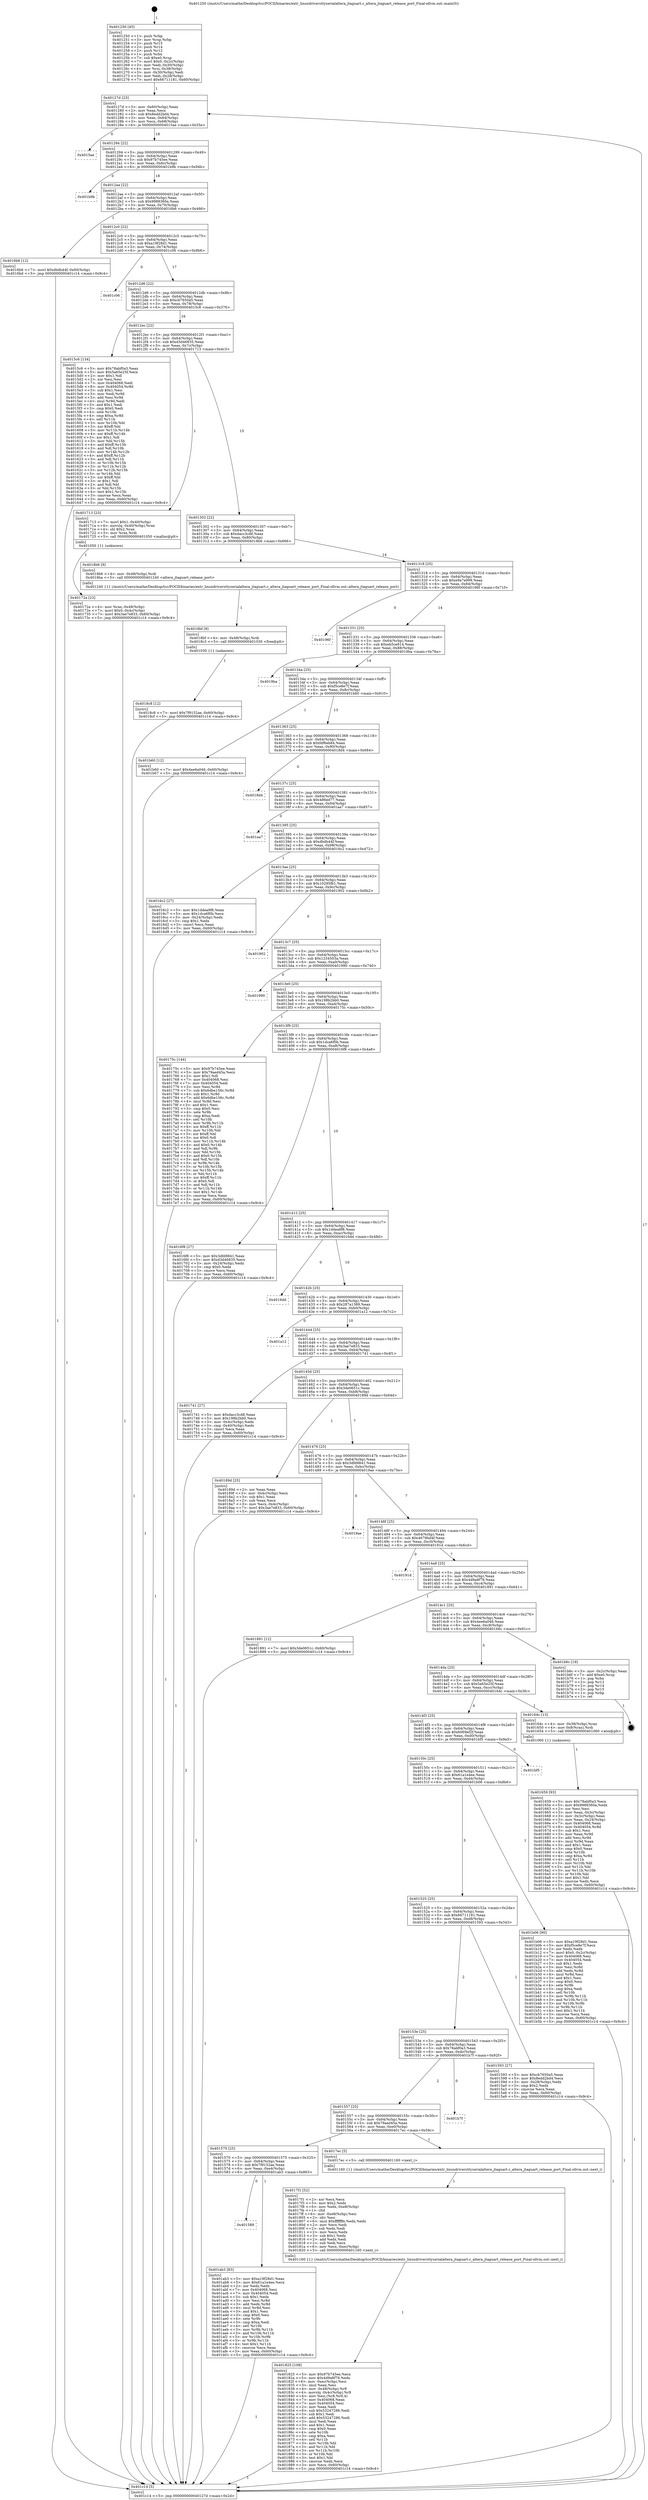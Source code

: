 digraph "0x401250" {
  label = "0x401250 (/mnt/c/Users/mathe/Desktop/tcc/POCII/binaries/extr_linuxdriversttyserialaltera_jtaguart.c_altera_jtaguart_release_port_Final-ollvm.out::main(0))"
  labelloc = "t"
  node[shape=record]

  Entry [label="",width=0.3,height=0.3,shape=circle,fillcolor=black,style=filled]
  "0x40127d" [label="{
     0x40127d [23]\l
     | [instrs]\l
     &nbsp;&nbsp;0x40127d \<+3\>: mov -0x60(%rbp),%eax\l
     &nbsp;&nbsp;0x401280 \<+2\>: mov %eax,%ecx\l
     &nbsp;&nbsp;0x401282 \<+6\>: sub $0x8edd2bd4,%ecx\l
     &nbsp;&nbsp;0x401288 \<+3\>: mov %eax,-0x64(%rbp)\l
     &nbsp;&nbsp;0x40128b \<+3\>: mov %ecx,-0x68(%rbp)\l
     &nbsp;&nbsp;0x40128e \<+6\>: je 00000000004015ae \<main+0x35e\>\l
  }"]
  "0x4015ae" [label="{
     0x4015ae\l
  }", style=dashed]
  "0x401294" [label="{
     0x401294 [22]\l
     | [instrs]\l
     &nbsp;&nbsp;0x401294 \<+5\>: jmp 0000000000401299 \<main+0x49\>\l
     &nbsp;&nbsp;0x401299 \<+3\>: mov -0x64(%rbp),%eax\l
     &nbsp;&nbsp;0x40129c \<+5\>: sub $0x97b745ee,%eax\l
     &nbsp;&nbsp;0x4012a1 \<+3\>: mov %eax,-0x6c(%rbp)\l
     &nbsp;&nbsp;0x4012a4 \<+6\>: je 0000000000401b9b \<main+0x94b\>\l
  }"]
  Exit [label="",width=0.3,height=0.3,shape=circle,fillcolor=black,style=filled,peripheries=2]
  "0x401b9b" [label="{
     0x401b9b\l
  }", style=dashed]
  "0x4012aa" [label="{
     0x4012aa [22]\l
     | [instrs]\l
     &nbsp;&nbsp;0x4012aa \<+5\>: jmp 00000000004012af \<main+0x5f\>\l
     &nbsp;&nbsp;0x4012af \<+3\>: mov -0x64(%rbp),%eax\l
     &nbsp;&nbsp;0x4012b2 \<+5\>: sub $0x9988360a,%eax\l
     &nbsp;&nbsp;0x4012b7 \<+3\>: mov %eax,-0x70(%rbp)\l
     &nbsp;&nbsp;0x4012ba \<+6\>: je 00000000004016b6 \<main+0x466\>\l
  }"]
  "0x401589" [label="{
     0x401589\l
  }", style=dashed]
  "0x4016b6" [label="{
     0x4016b6 [12]\l
     | [instrs]\l
     &nbsp;&nbsp;0x4016b6 \<+7\>: movl $0xdbdb44f,-0x60(%rbp)\l
     &nbsp;&nbsp;0x4016bd \<+5\>: jmp 0000000000401c14 \<main+0x9c4\>\l
  }"]
  "0x4012c0" [label="{
     0x4012c0 [22]\l
     | [instrs]\l
     &nbsp;&nbsp;0x4012c0 \<+5\>: jmp 00000000004012c5 \<main+0x75\>\l
     &nbsp;&nbsp;0x4012c5 \<+3\>: mov -0x64(%rbp),%eax\l
     &nbsp;&nbsp;0x4012c8 \<+5\>: sub $0xa19f28d1,%eax\l
     &nbsp;&nbsp;0x4012cd \<+3\>: mov %eax,-0x74(%rbp)\l
     &nbsp;&nbsp;0x4012d0 \<+6\>: je 0000000000401c06 \<main+0x9b6\>\l
  }"]
  "0x401ab3" [label="{
     0x401ab3 [83]\l
     | [instrs]\l
     &nbsp;&nbsp;0x401ab3 \<+5\>: mov $0xa19f28d1,%eax\l
     &nbsp;&nbsp;0x401ab8 \<+5\>: mov $0x61a1e4ee,%ecx\l
     &nbsp;&nbsp;0x401abd \<+2\>: xor %edx,%edx\l
     &nbsp;&nbsp;0x401abf \<+7\>: mov 0x404068,%esi\l
     &nbsp;&nbsp;0x401ac6 \<+7\>: mov 0x404054,%edi\l
     &nbsp;&nbsp;0x401acd \<+3\>: sub $0x1,%edx\l
     &nbsp;&nbsp;0x401ad0 \<+3\>: mov %esi,%r8d\l
     &nbsp;&nbsp;0x401ad3 \<+3\>: add %edx,%r8d\l
     &nbsp;&nbsp;0x401ad6 \<+4\>: imul %r8d,%esi\l
     &nbsp;&nbsp;0x401ada \<+3\>: and $0x1,%esi\l
     &nbsp;&nbsp;0x401add \<+3\>: cmp $0x0,%esi\l
     &nbsp;&nbsp;0x401ae0 \<+4\>: sete %r9b\l
     &nbsp;&nbsp;0x401ae4 \<+3\>: cmp $0xa,%edi\l
     &nbsp;&nbsp;0x401ae7 \<+4\>: setl %r10b\l
     &nbsp;&nbsp;0x401aeb \<+3\>: mov %r9b,%r11b\l
     &nbsp;&nbsp;0x401aee \<+3\>: and %r10b,%r11b\l
     &nbsp;&nbsp;0x401af1 \<+3\>: xor %r10b,%r9b\l
     &nbsp;&nbsp;0x401af4 \<+3\>: or %r9b,%r11b\l
     &nbsp;&nbsp;0x401af7 \<+4\>: test $0x1,%r11b\l
     &nbsp;&nbsp;0x401afb \<+3\>: cmovne %ecx,%eax\l
     &nbsp;&nbsp;0x401afe \<+3\>: mov %eax,-0x60(%rbp)\l
     &nbsp;&nbsp;0x401b01 \<+5\>: jmp 0000000000401c14 \<main+0x9c4\>\l
  }"]
  "0x401c06" [label="{
     0x401c06\l
  }", style=dashed]
  "0x4012d6" [label="{
     0x4012d6 [22]\l
     | [instrs]\l
     &nbsp;&nbsp;0x4012d6 \<+5\>: jmp 00000000004012db \<main+0x8b\>\l
     &nbsp;&nbsp;0x4012db \<+3\>: mov -0x64(%rbp),%eax\l
     &nbsp;&nbsp;0x4012de \<+5\>: sub $0xcb7650a5,%eax\l
     &nbsp;&nbsp;0x4012e3 \<+3\>: mov %eax,-0x78(%rbp)\l
     &nbsp;&nbsp;0x4012e6 \<+6\>: je 00000000004015c6 \<main+0x376\>\l
  }"]
  "0x4018c8" [label="{
     0x4018c8 [12]\l
     | [instrs]\l
     &nbsp;&nbsp;0x4018c8 \<+7\>: movl $0x7f9152ae,-0x60(%rbp)\l
     &nbsp;&nbsp;0x4018cf \<+5\>: jmp 0000000000401c14 \<main+0x9c4\>\l
  }"]
  "0x4015c6" [label="{
     0x4015c6 [134]\l
     | [instrs]\l
     &nbsp;&nbsp;0x4015c6 \<+5\>: mov $0x78abf0a3,%eax\l
     &nbsp;&nbsp;0x4015cb \<+5\>: mov $0x5a65e25f,%ecx\l
     &nbsp;&nbsp;0x4015d0 \<+2\>: mov $0x1,%dl\l
     &nbsp;&nbsp;0x4015d2 \<+2\>: xor %esi,%esi\l
     &nbsp;&nbsp;0x4015d4 \<+7\>: mov 0x404068,%edi\l
     &nbsp;&nbsp;0x4015db \<+8\>: mov 0x404054,%r8d\l
     &nbsp;&nbsp;0x4015e3 \<+3\>: sub $0x1,%esi\l
     &nbsp;&nbsp;0x4015e6 \<+3\>: mov %edi,%r9d\l
     &nbsp;&nbsp;0x4015e9 \<+3\>: add %esi,%r9d\l
     &nbsp;&nbsp;0x4015ec \<+4\>: imul %r9d,%edi\l
     &nbsp;&nbsp;0x4015f0 \<+3\>: and $0x1,%edi\l
     &nbsp;&nbsp;0x4015f3 \<+3\>: cmp $0x0,%edi\l
     &nbsp;&nbsp;0x4015f6 \<+4\>: sete %r10b\l
     &nbsp;&nbsp;0x4015fa \<+4\>: cmp $0xa,%r8d\l
     &nbsp;&nbsp;0x4015fe \<+4\>: setl %r11b\l
     &nbsp;&nbsp;0x401602 \<+3\>: mov %r10b,%bl\l
     &nbsp;&nbsp;0x401605 \<+3\>: xor $0xff,%bl\l
     &nbsp;&nbsp;0x401608 \<+3\>: mov %r11b,%r14b\l
     &nbsp;&nbsp;0x40160b \<+4\>: xor $0xff,%r14b\l
     &nbsp;&nbsp;0x40160f \<+3\>: xor $0x1,%dl\l
     &nbsp;&nbsp;0x401612 \<+3\>: mov %bl,%r15b\l
     &nbsp;&nbsp;0x401615 \<+4\>: and $0xff,%r15b\l
     &nbsp;&nbsp;0x401619 \<+3\>: and %dl,%r10b\l
     &nbsp;&nbsp;0x40161c \<+3\>: mov %r14b,%r12b\l
     &nbsp;&nbsp;0x40161f \<+4\>: and $0xff,%r12b\l
     &nbsp;&nbsp;0x401623 \<+3\>: and %dl,%r11b\l
     &nbsp;&nbsp;0x401626 \<+3\>: or %r10b,%r15b\l
     &nbsp;&nbsp;0x401629 \<+3\>: or %r11b,%r12b\l
     &nbsp;&nbsp;0x40162c \<+3\>: xor %r12b,%r15b\l
     &nbsp;&nbsp;0x40162f \<+3\>: or %r14b,%bl\l
     &nbsp;&nbsp;0x401632 \<+3\>: xor $0xff,%bl\l
     &nbsp;&nbsp;0x401635 \<+3\>: or $0x1,%dl\l
     &nbsp;&nbsp;0x401638 \<+2\>: and %dl,%bl\l
     &nbsp;&nbsp;0x40163a \<+3\>: or %bl,%r15b\l
     &nbsp;&nbsp;0x40163d \<+4\>: test $0x1,%r15b\l
     &nbsp;&nbsp;0x401641 \<+3\>: cmovne %ecx,%eax\l
     &nbsp;&nbsp;0x401644 \<+3\>: mov %eax,-0x60(%rbp)\l
     &nbsp;&nbsp;0x401647 \<+5\>: jmp 0000000000401c14 \<main+0x9c4\>\l
  }"]
  "0x4012ec" [label="{
     0x4012ec [22]\l
     | [instrs]\l
     &nbsp;&nbsp;0x4012ec \<+5\>: jmp 00000000004012f1 \<main+0xa1\>\l
     &nbsp;&nbsp;0x4012f1 \<+3\>: mov -0x64(%rbp),%eax\l
     &nbsp;&nbsp;0x4012f4 \<+5\>: sub $0xd3d46835,%eax\l
     &nbsp;&nbsp;0x4012f9 \<+3\>: mov %eax,-0x7c(%rbp)\l
     &nbsp;&nbsp;0x4012fc \<+6\>: je 0000000000401713 \<main+0x4c3\>\l
  }"]
  "0x4018bf" [label="{
     0x4018bf [9]\l
     | [instrs]\l
     &nbsp;&nbsp;0x4018bf \<+4\>: mov -0x48(%rbp),%rdi\l
     &nbsp;&nbsp;0x4018c3 \<+5\>: call 0000000000401030 \<free@plt\>\l
     | [calls]\l
     &nbsp;&nbsp;0x401030 \{1\} (unknown)\l
  }"]
  "0x401713" [label="{
     0x401713 [23]\l
     | [instrs]\l
     &nbsp;&nbsp;0x401713 \<+7\>: movl $0x1,-0x40(%rbp)\l
     &nbsp;&nbsp;0x40171a \<+4\>: movslq -0x40(%rbp),%rax\l
     &nbsp;&nbsp;0x40171e \<+4\>: shl $0x2,%rax\l
     &nbsp;&nbsp;0x401722 \<+3\>: mov %rax,%rdi\l
     &nbsp;&nbsp;0x401725 \<+5\>: call 0000000000401050 \<malloc@plt\>\l
     | [calls]\l
     &nbsp;&nbsp;0x401050 \{1\} (unknown)\l
  }"]
  "0x401302" [label="{
     0x401302 [22]\l
     | [instrs]\l
     &nbsp;&nbsp;0x401302 \<+5\>: jmp 0000000000401307 \<main+0xb7\>\l
     &nbsp;&nbsp;0x401307 \<+3\>: mov -0x64(%rbp),%eax\l
     &nbsp;&nbsp;0x40130a \<+5\>: sub $0xdacc3cd8,%eax\l
     &nbsp;&nbsp;0x40130f \<+3\>: mov %eax,-0x80(%rbp)\l
     &nbsp;&nbsp;0x401312 \<+6\>: je 00000000004018b6 \<main+0x666\>\l
  }"]
  "0x401825" [label="{
     0x401825 [108]\l
     | [instrs]\l
     &nbsp;&nbsp;0x401825 \<+5\>: mov $0x97b745ee,%ecx\l
     &nbsp;&nbsp;0x40182a \<+5\>: mov $0x4d9a8f79,%edx\l
     &nbsp;&nbsp;0x40182f \<+6\>: mov -0xec(%rbp),%esi\l
     &nbsp;&nbsp;0x401835 \<+3\>: imul %eax,%esi\l
     &nbsp;&nbsp;0x401838 \<+4\>: mov -0x48(%rbp),%r8\l
     &nbsp;&nbsp;0x40183c \<+4\>: movslq -0x4c(%rbp),%r9\l
     &nbsp;&nbsp;0x401840 \<+4\>: mov %esi,(%r8,%r9,4)\l
     &nbsp;&nbsp;0x401844 \<+7\>: mov 0x404068,%eax\l
     &nbsp;&nbsp;0x40184b \<+7\>: mov 0x404054,%esi\l
     &nbsp;&nbsp;0x401852 \<+2\>: mov %eax,%edi\l
     &nbsp;&nbsp;0x401854 \<+6\>: sub $0x53247286,%edi\l
     &nbsp;&nbsp;0x40185a \<+3\>: sub $0x1,%edi\l
     &nbsp;&nbsp;0x40185d \<+6\>: add $0x53247286,%edi\l
     &nbsp;&nbsp;0x401863 \<+3\>: imul %edi,%eax\l
     &nbsp;&nbsp;0x401866 \<+3\>: and $0x1,%eax\l
     &nbsp;&nbsp;0x401869 \<+3\>: cmp $0x0,%eax\l
     &nbsp;&nbsp;0x40186c \<+4\>: sete %r10b\l
     &nbsp;&nbsp;0x401870 \<+3\>: cmp $0xa,%esi\l
     &nbsp;&nbsp;0x401873 \<+4\>: setl %r11b\l
     &nbsp;&nbsp;0x401877 \<+3\>: mov %r10b,%bl\l
     &nbsp;&nbsp;0x40187a \<+3\>: and %r11b,%bl\l
     &nbsp;&nbsp;0x40187d \<+3\>: xor %r11b,%r10b\l
     &nbsp;&nbsp;0x401880 \<+3\>: or %r10b,%bl\l
     &nbsp;&nbsp;0x401883 \<+3\>: test $0x1,%bl\l
     &nbsp;&nbsp;0x401886 \<+3\>: cmovne %edx,%ecx\l
     &nbsp;&nbsp;0x401889 \<+3\>: mov %ecx,-0x60(%rbp)\l
     &nbsp;&nbsp;0x40188c \<+5\>: jmp 0000000000401c14 \<main+0x9c4\>\l
  }"]
  "0x4018b6" [label="{
     0x4018b6 [9]\l
     | [instrs]\l
     &nbsp;&nbsp;0x4018b6 \<+4\>: mov -0x48(%rbp),%rdi\l
     &nbsp;&nbsp;0x4018ba \<+5\>: call 0000000000401240 \<altera_jtaguart_release_port\>\l
     | [calls]\l
     &nbsp;&nbsp;0x401240 \{1\} (/mnt/c/Users/mathe/Desktop/tcc/POCII/binaries/extr_linuxdriversttyserialaltera_jtaguart.c_altera_jtaguart_release_port_Final-ollvm.out::altera_jtaguart_release_port)\l
  }"]
  "0x401318" [label="{
     0x401318 [25]\l
     | [instrs]\l
     &nbsp;&nbsp;0x401318 \<+5\>: jmp 000000000040131d \<main+0xcd\>\l
     &nbsp;&nbsp;0x40131d \<+3\>: mov -0x64(%rbp),%eax\l
     &nbsp;&nbsp;0x401320 \<+5\>: sub $0xe9a7a999,%eax\l
     &nbsp;&nbsp;0x401325 \<+6\>: mov %eax,-0x84(%rbp)\l
     &nbsp;&nbsp;0x40132b \<+6\>: je 000000000040196f \<main+0x71f\>\l
  }"]
  "0x4017f1" [label="{
     0x4017f1 [52]\l
     | [instrs]\l
     &nbsp;&nbsp;0x4017f1 \<+2\>: xor %ecx,%ecx\l
     &nbsp;&nbsp;0x4017f3 \<+5\>: mov $0x2,%edx\l
     &nbsp;&nbsp;0x4017f8 \<+6\>: mov %edx,-0xe8(%rbp)\l
     &nbsp;&nbsp;0x4017fe \<+1\>: cltd\l
     &nbsp;&nbsp;0x4017ff \<+6\>: mov -0xe8(%rbp),%esi\l
     &nbsp;&nbsp;0x401805 \<+2\>: idiv %esi\l
     &nbsp;&nbsp;0x401807 \<+6\>: imul $0xfffffffe,%edx,%edx\l
     &nbsp;&nbsp;0x40180d \<+2\>: mov %ecx,%edi\l
     &nbsp;&nbsp;0x40180f \<+2\>: sub %edx,%edi\l
     &nbsp;&nbsp;0x401811 \<+2\>: mov %ecx,%edx\l
     &nbsp;&nbsp;0x401813 \<+3\>: sub $0x1,%edx\l
     &nbsp;&nbsp;0x401816 \<+2\>: add %edx,%edi\l
     &nbsp;&nbsp;0x401818 \<+2\>: sub %edi,%ecx\l
     &nbsp;&nbsp;0x40181a \<+6\>: mov %ecx,-0xec(%rbp)\l
     &nbsp;&nbsp;0x401820 \<+5\>: call 0000000000401160 \<next_i\>\l
     | [calls]\l
     &nbsp;&nbsp;0x401160 \{1\} (/mnt/c/Users/mathe/Desktop/tcc/POCII/binaries/extr_linuxdriversttyserialaltera_jtaguart.c_altera_jtaguart_release_port_Final-ollvm.out::next_i)\l
  }"]
  "0x40196f" [label="{
     0x40196f\l
  }", style=dashed]
  "0x401331" [label="{
     0x401331 [25]\l
     | [instrs]\l
     &nbsp;&nbsp;0x401331 \<+5\>: jmp 0000000000401336 \<main+0xe6\>\l
     &nbsp;&nbsp;0x401336 \<+3\>: mov -0x64(%rbp),%eax\l
     &nbsp;&nbsp;0x401339 \<+5\>: sub $0xeb5ce814,%eax\l
     &nbsp;&nbsp;0x40133e \<+6\>: mov %eax,-0x88(%rbp)\l
     &nbsp;&nbsp;0x401344 \<+6\>: je 00000000004019ba \<main+0x76a\>\l
  }"]
  "0x401570" [label="{
     0x401570 [25]\l
     | [instrs]\l
     &nbsp;&nbsp;0x401570 \<+5\>: jmp 0000000000401575 \<main+0x325\>\l
     &nbsp;&nbsp;0x401575 \<+3\>: mov -0x64(%rbp),%eax\l
     &nbsp;&nbsp;0x401578 \<+5\>: sub $0x7f9152ae,%eax\l
     &nbsp;&nbsp;0x40157d \<+6\>: mov %eax,-0xe4(%rbp)\l
     &nbsp;&nbsp;0x401583 \<+6\>: je 0000000000401ab3 \<main+0x863\>\l
  }"]
  "0x4019ba" [label="{
     0x4019ba\l
  }", style=dashed]
  "0x40134a" [label="{
     0x40134a [25]\l
     | [instrs]\l
     &nbsp;&nbsp;0x40134a \<+5\>: jmp 000000000040134f \<main+0xff\>\l
     &nbsp;&nbsp;0x40134f \<+3\>: mov -0x64(%rbp),%eax\l
     &nbsp;&nbsp;0x401352 \<+5\>: sub $0xf5ce8e7f,%eax\l
     &nbsp;&nbsp;0x401357 \<+6\>: mov %eax,-0x8c(%rbp)\l
     &nbsp;&nbsp;0x40135d \<+6\>: je 0000000000401b60 \<main+0x910\>\l
  }"]
  "0x4017ec" [label="{
     0x4017ec [5]\l
     | [instrs]\l
     &nbsp;&nbsp;0x4017ec \<+5\>: call 0000000000401160 \<next_i\>\l
     | [calls]\l
     &nbsp;&nbsp;0x401160 \{1\} (/mnt/c/Users/mathe/Desktop/tcc/POCII/binaries/extr_linuxdriversttyserialaltera_jtaguart.c_altera_jtaguart_release_port_Final-ollvm.out::next_i)\l
  }"]
  "0x401b60" [label="{
     0x401b60 [12]\l
     | [instrs]\l
     &nbsp;&nbsp;0x401b60 \<+7\>: movl $0x4ee6a046,-0x60(%rbp)\l
     &nbsp;&nbsp;0x401b67 \<+5\>: jmp 0000000000401c14 \<main+0x9c4\>\l
  }"]
  "0x401363" [label="{
     0x401363 [25]\l
     | [instrs]\l
     &nbsp;&nbsp;0x401363 \<+5\>: jmp 0000000000401368 \<main+0x118\>\l
     &nbsp;&nbsp;0x401368 \<+3\>: mov -0x64(%rbp),%eax\l
     &nbsp;&nbsp;0x40136b \<+5\>: sub $0xfdf6eb84,%eax\l
     &nbsp;&nbsp;0x401370 \<+6\>: mov %eax,-0x90(%rbp)\l
     &nbsp;&nbsp;0x401376 \<+6\>: je 00000000004018d4 \<main+0x684\>\l
  }"]
  "0x401557" [label="{
     0x401557 [25]\l
     | [instrs]\l
     &nbsp;&nbsp;0x401557 \<+5\>: jmp 000000000040155c \<main+0x30c\>\l
     &nbsp;&nbsp;0x40155c \<+3\>: mov -0x64(%rbp),%eax\l
     &nbsp;&nbsp;0x40155f \<+5\>: sub $0x79aed45a,%eax\l
     &nbsp;&nbsp;0x401564 \<+6\>: mov %eax,-0xe0(%rbp)\l
     &nbsp;&nbsp;0x40156a \<+6\>: je 00000000004017ec \<main+0x59c\>\l
  }"]
  "0x4018d4" [label="{
     0x4018d4\l
  }", style=dashed]
  "0x40137c" [label="{
     0x40137c [25]\l
     | [instrs]\l
     &nbsp;&nbsp;0x40137c \<+5\>: jmp 0000000000401381 \<main+0x131\>\l
     &nbsp;&nbsp;0x401381 \<+3\>: mov -0x64(%rbp),%eax\l
     &nbsp;&nbsp;0x401384 \<+5\>: sub $0x486ed77,%eax\l
     &nbsp;&nbsp;0x401389 \<+6\>: mov %eax,-0x94(%rbp)\l
     &nbsp;&nbsp;0x40138f \<+6\>: je 0000000000401aa7 \<main+0x857\>\l
  }"]
  "0x401b7f" [label="{
     0x401b7f\l
  }", style=dashed]
  "0x401aa7" [label="{
     0x401aa7\l
  }", style=dashed]
  "0x401395" [label="{
     0x401395 [25]\l
     | [instrs]\l
     &nbsp;&nbsp;0x401395 \<+5\>: jmp 000000000040139a \<main+0x14a\>\l
     &nbsp;&nbsp;0x40139a \<+3\>: mov -0x64(%rbp),%eax\l
     &nbsp;&nbsp;0x40139d \<+5\>: sub $0xdbdb44f,%eax\l
     &nbsp;&nbsp;0x4013a2 \<+6\>: mov %eax,-0x98(%rbp)\l
     &nbsp;&nbsp;0x4013a8 \<+6\>: je 00000000004016c2 \<main+0x472\>\l
  }"]
  "0x40172a" [label="{
     0x40172a [23]\l
     | [instrs]\l
     &nbsp;&nbsp;0x40172a \<+4\>: mov %rax,-0x48(%rbp)\l
     &nbsp;&nbsp;0x40172e \<+7\>: movl $0x0,-0x4c(%rbp)\l
     &nbsp;&nbsp;0x401735 \<+7\>: movl $0x3ae7e833,-0x60(%rbp)\l
     &nbsp;&nbsp;0x40173c \<+5\>: jmp 0000000000401c14 \<main+0x9c4\>\l
  }"]
  "0x4016c2" [label="{
     0x4016c2 [27]\l
     | [instrs]\l
     &nbsp;&nbsp;0x4016c2 \<+5\>: mov $0x1ddea9f8,%eax\l
     &nbsp;&nbsp;0x4016c7 \<+5\>: mov $0x1dca6f0b,%ecx\l
     &nbsp;&nbsp;0x4016cc \<+3\>: mov -0x24(%rbp),%edx\l
     &nbsp;&nbsp;0x4016cf \<+3\>: cmp $0x1,%edx\l
     &nbsp;&nbsp;0x4016d2 \<+3\>: cmovl %ecx,%eax\l
     &nbsp;&nbsp;0x4016d5 \<+3\>: mov %eax,-0x60(%rbp)\l
     &nbsp;&nbsp;0x4016d8 \<+5\>: jmp 0000000000401c14 \<main+0x9c4\>\l
  }"]
  "0x4013ae" [label="{
     0x4013ae [25]\l
     | [instrs]\l
     &nbsp;&nbsp;0x4013ae \<+5\>: jmp 00000000004013b3 \<main+0x163\>\l
     &nbsp;&nbsp;0x4013b3 \<+3\>: mov -0x64(%rbp),%eax\l
     &nbsp;&nbsp;0x4013b6 \<+5\>: sub $0x10295fb1,%eax\l
     &nbsp;&nbsp;0x4013bb \<+6\>: mov %eax,-0x9c(%rbp)\l
     &nbsp;&nbsp;0x4013c1 \<+6\>: je 0000000000401902 \<main+0x6b2\>\l
  }"]
  "0x401659" [label="{
     0x401659 [93]\l
     | [instrs]\l
     &nbsp;&nbsp;0x401659 \<+5\>: mov $0x78abf0a3,%ecx\l
     &nbsp;&nbsp;0x40165e \<+5\>: mov $0x9988360a,%edx\l
     &nbsp;&nbsp;0x401663 \<+2\>: xor %esi,%esi\l
     &nbsp;&nbsp;0x401665 \<+3\>: mov %eax,-0x3c(%rbp)\l
     &nbsp;&nbsp;0x401668 \<+3\>: mov -0x3c(%rbp),%eax\l
     &nbsp;&nbsp;0x40166b \<+3\>: mov %eax,-0x24(%rbp)\l
     &nbsp;&nbsp;0x40166e \<+7\>: mov 0x404068,%eax\l
     &nbsp;&nbsp;0x401675 \<+8\>: mov 0x404054,%r8d\l
     &nbsp;&nbsp;0x40167d \<+3\>: sub $0x1,%esi\l
     &nbsp;&nbsp;0x401680 \<+3\>: mov %eax,%r9d\l
     &nbsp;&nbsp;0x401683 \<+3\>: add %esi,%r9d\l
     &nbsp;&nbsp;0x401686 \<+4\>: imul %r9d,%eax\l
     &nbsp;&nbsp;0x40168a \<+3\>: and $0x1,%eax\l
     &nbsp;&nbsp;0x40168d \<+3\>: cmp $0x0,%eax\l
     &nbsp;&nbsp;0x401690 \<+4\>: sete %r10b\l
     &nbsp;&nbsp;0x401694 \<+4\>: cmp $0xa,%r8d\l
     &nbsp;&nbsp;0x401698 \<+4\>: setl %r11b\l
     &nbsp;&nbsp;0x40169c \<+3\>: mov %r10b,%bl\l
     &nbsp;&nbsp;0x40169f \<+3\>: and %r11b,%bl\l
     &nbsp;&nbsp;0x4016a2 \<+3\>: xor %r11b,%r10b\l
     &nbsp;&nbsp;0x4016a5 \<+3\>: or %r10b,%bl\l
     &nbsp;&nbsp;0x4016a8 \<+3\>: test $0x1,%bl\l
     &nbsp;&nbsp;0x4016ab \<+3\>: cmovne %edx,%ecx\l
     &nbsp;&nbsp;0x4016ae \<+3\>: mov %ecx,-0x60(%rbp)\l
     &nbsp;&nbsp;0x4016b1 \<+5\>: jmp 0000000000401c14 \<main+0x9c4\>\l
  }"]
  "0x401902" [label="{
     0x401902\l
  }", style=dashed]
  "0x4013c7" [label="{
     0x4013c7 [25]\l
     | [instrs]\l
     &nbsp;&nbsp;0x4013c7 \<+5\>: jmp 00000000004013cc \<main+0x17c\>\l
     &nbsp;&nbsp;0x4013cc \<+3\>: mov -0x64(%rbp),%eax\l
     &nbsp;&nbsp;0x4013cf \<+5\>: sub $0x1234503a,%eax\l
     &nbsp;&nbsp;0x4013d4 \<+6\>: mov %eax,-0xa0(%rbp)\l
     &nbsp;&nbsp;0x4013da \<+6\>: je 0000000000401990 \<main+0x740\>\l
  }"]
  "0x401250" [label="{
     0x401250 [45]\l
     | [instrs]\l
     &nbsp;&nbsp;0x401250 \<+1\>: push %rbp\l
     &nbsp;&nbsp;0x401251 \<+3\>: mov %rsp,%rbp\l
     &nbsp;&nbsp;0x401254 \<+2\>: push %r15\l
     &nbsp;&nbsp;0x401256 \<+2\>: push %r14\l
     &nbsp;&nbsp;0x401258 \<+2\>: push %r12\l
     &nbsp;&nbsp;0x40125a \<+1\>: push %rbx\l
     &nbsp;&nbsp;0x40125b \<+7\>: sub $0xe0,%rsp\l
     &nbsp;&nbsp;0x401262 \<+7\>: movl $0x0,-0x2c(%rbp)\l
     &nbsp;&nbsp;0x401269 \<+3\>: mov %edi,-0x30(%rbp)\l
     &nbsp;&nbsp;0x40126c \<+4\>: mov %rsi,-0x38(%rbp)\l
     &nbsp;&nbsp;0x401270 \<+3\>: mov -0x30(%rbp),%edi\l
     &nbsp;&nbsp;0x401273 \<+3\>: mov %edi,-0x28(%rbp)\l
     &nbsp;&nbsp;0x401276 \<+7\>: movl $0x66711181,-0x60(%rbp)\l
  }"]
  "0x401990" [label="{
     0x401990\l
  }", style=dashed]
  "0x4013e0" [label="{
     0x4013e0 [25]\l
     | [instrs]\l
     &nbsp;&nbsp;0x4013e0 \<+5\>: jmp 00000000004013e5 \<main+0x195\>\l
     &nbsp;&nbsp;0x4013e5 \<+3\>: mov -0x64(%rbp),%eax\l
     &nbsp;&nbsp;0x4013e8 \<+5\>: sub $0x198b2bb0,%eax\l
     &nbsp;&nbsp;0x4013ed \<+6\>: mov %eax,-0xa4(%rbp)\l
     &nbsp;&nbsp;0x4013f3 \<+6\>: je 000000000040175c \<main+0x50c\>\l
  }"]
  "0x401c14" [label="{
     0x401c14 [5]\l
     | [instrs]\l
     &nbsp;&nbsp;0x401c14 \<+5\>: jmp 000000000040127d \<main+0x2d\>\l
  }"]
  "0x40175c" [label="{
     0x40175c [144]\l
     | [instrs]\l
     &nbsp;&nbsp;0x40175c \<+5\>: mov $0x97b745ee,%eax\l
     &nbsp;&nbsp;0x401761 \<+5\>: mov $0x79aed45a,%ecx\l
     &nbsp;&nbsp;0x401766 \<+2\>: mov $0x1,%dl\l
     &nbsp;&nbsp;0x401768 \<+7\>: mov 0x404068,%esi\l
     &nbsp;&nbsp;0x40176f \<+7\>: mov 0x404054,%edi\l
     &nbsp;&nbsp;0x401776 \<+3\>: mov %esi,%r8d\l
     &nbsp;&nbsp;0x401779 \<+7\>: sub $0x6dbe156c,%r8d\l
     &nbsp;&nbsp;0x401780 \<+4\>: sub $0x1,%r8d\l
     &nbsp;&nbsp;0x401784 \<+7\>: add $0x6dbe156c,%r8d\l
     &nbsp;&nbsp;0x40178b \<+4\>: imul %r8d,%esi\l
     &nbsp;&nbsp;0x40178f \<+3\>: and $0x1,%esi\l
     &nbsp;&nbsp;0x401792 \<+3\>: cmp $0x0,%esi\l
     &nbsp;&nbsp;0x401795 \<+4\>: sete %r9b\l
     &nbsp;&nbsp;0x401799 \<+3\>: cmp $0xa,%edi\l
     &nbsp;&nbsp;0x40179c \<+4\>: setl %r10b\l
     &nbsp;&nbsp;0x4017a0 \<+3\>: mov %r9b,%r11b\l
     &nbsp;&nbsp;0x4017a3 \<+4\>: xor $0xff,%r11b\l
     &nbsp;&nbsp;0x4017a7 \<+3\>: mov %r10b,%bl\l
     &nbsp;&nbsp;0x4017aa \<+3\>: xor $0xff,%bl\l
     &nbsp;&nbsp;0x4017ad \<+3\>: xor $0x0,%dl\l
     &nbsp;&nbsp;0x4017b0 \<+3\>: mov %r11b,%r14b\l
     &nbsp;&nbsp;0x4017b3 \<+4\>: and $0x0,%r14b\l
     &nbsp;&nbsp;0x4017b7 \<+3\>: and %dl,%r9b\l
     &nbsp;&nbsp;0x4017ba \<+3\>: mov %bl,%r15b\l
     &nbsp;&nbsp;0x4017bd \<+4\>: and $0x0,%r15b\l
     &nbsp;&nbsp;0x4017c1 \<+3\>: and %dl,%r10b\l
     &nbsp;&nbsp;0x4017c4 \<+3\>: or %r9b,%r14b\l
     &nbsp;&nbsp;0x4017c7 \<+3\>: or %r10b,%r15b\l
     &nbsp;&nbsp;0x4017ca \<+3\>: xor %r15b,%r14b\l
     &nbsp;&nbsp;0x4017cd \<+3\>: or %bl,%r11b\l
     &nbsp;&nbsp;0x4017d0 \<+4\>: xor $0xff,%r11b\l
     &nbsp;&nbsp;0x4017d4 \<+3\>: or $0x0,%dl\l
     &nbsp;&nbsp;0x4017d7 \<+3\>: and %dl,%r11b\l
     &nbsp;&nbsp;0x4017da \<+3\>: or %r11b,%r14b\l
     &nbsp;&nbsp;0x4017dd \<+4\>: test $0x1,%r14b\l
     &nbsp;&nbsp;0x4017e1 \<+3\>: cmovne %ecx,%eax\l
     &nbsp;&nbsp;0x4017e4 \<+3\>: mov %eax,-0x60(%rbp)\l
     &nbsp;&nbsp;0x4017e7 \<+5\>: jmp 0000000000401c14 \<main+0x9c4\>\l
  }"]
  "0x4013f9" [label="{
     0x4013f9 [25]\l
     | [instrs]\l
     &nbsp;&nbsp;0x4013f9 \<+5\>: jmp 00000000004013fe \<main+0x1ae\>\l
     &nbsp;&nbsp;0x4013fe \<+3\>: mov -0x64(%rbp),%eax\l
     &nbsp;&nbsp;0x401401 \<+5\>: sub $0x1dca6f0b,%eax\l
     &nbsp;&nbsp;0x401406 \<+6\>: mov %eax,-0xa8(%rbp)\l
     &nbsp;&nbsp;0x40140c \<+6\>: je 00000000004016f8 \<main+0x4a8\>\l
  }"]
  "0x40153e" [label="{
     0x40153e [25]\l
     | [instrs]\l
     &nbsp;&nbsp;0x40153e \<+5\>: jmp 0000000000401543 \<main+0x2f3\>\l
     &nbsp;&nbsp;0x401543 \<+3\>: mov -0x64(%rbp),%eax\l
     &nbsp;&nbsp;0x401546 \<+5\>: sub $0x78abf0a3,%eax\l
     &nbsp;&nbsp;0x40154b \<+6\>: mov %eax,-0xdc(%rbp)\l
     &nbsp;&nbsp;0x401551 \<+6\>: je 0000000000401b7f \<main+0x92f\>\l
  }"]
  "0x4016f8" [label="{
     0x4016f8 [27]\l
     | [instrs]\l
     &nbsp;&nbsp;0x4016f8 \<+5\>: mov $0x3dfd9841,%eax\l
     &nbsp;&nbsp;0x4016fd \<+5\>: mov $0xd3d46835,%ecx\l
     &nbsp;&nbsp;0x401702 \<+3\>: mov -0x24(%rbp),%edx\l
     &nbsp;&nbsp;0x401705 \<+3\>: cmp $0x0,%edx\l
     &nbsp;&nbsp;0x401708 \<+3\>: cmove %ecx,%eax\l
     &nbsp;&nbsp;0x40170b \<+3\>: mov %eax,-0x60(%rbp)\l
     &nbsp;&nbsp;0x40170e \<+5\>: jmp 0000000000401c14 \<main+0x9c4\>\l
  }"]
  "0x401412" [label="{
     0x401412 [25]\l
     | [instrs]\l
     &nbsp;&nbsp;0x401412 \<+5\>: jmp 0000000000401417 \<main+0x1c7\>\l
     &nbsp;&nbsp;0x401417 \<+3\>: mov -0x64(%rbp),%eax\l
     &nbsp;&nbsp;0x40141a \<+5\>: sub $0x1ddea9f8,%eax\l
     &nbsp;&nbsp;0x40141f \<+6\>: mov %eax,-0xac(%rbp)\l
     &nbsp;&nbsp;0x401425 \<+6\>: je 00000000004016dd \<main+0x48d\>\l
  }"]
  "0x401593" [label="{
     0x401593 [27]\l
     | [instrs]\l
     &nbsp;&nbsp;0x401593 \<+5\>: mov $0xcb7650a5,%eax\l
     &nbsp;&nbsp;0x401598 \<+5\>: mov $0x8edd2bd4,%ecx\l
     &nbsp;&nbsp;0x40159d \<+3\>: mov -0x28(%rbp),%edx\l
     &nbsp;&nbsp;0x4015a0 \<+3\>: cmp $0x2,%edx\l
     &nbsp;&nbsp;0x4015a3 \<+3\>: cmovne %ecx,%eax\l
     &nbsp;&nbsp;0x4015a6 \<+3\>: mov %eax,-0x60(%rbp)\l
     &nbsp;&nbsp;0x4015a9 \<+5\>: jmp 0000000000401c14 \<main+0x9c4\>\l
  }"]
  "0x4016dd" [label="{
     0x4016dd\l
  }", style=dashed]
  "0x40142b" [label="{
     0x40142b [25]\l
     | [instrs]\l
     &nbsp;&nbsp;0x40142b \<+5\>: jmp 0000000000401430 \<main+0x1e0\>\l
     &nbsp;&nbsp;0x401430 \<+3\>: mov -0x64(%rbp),%eax\l
     &nbsp;&nbsp;0x401433 \<+5\>: sub $0x287a1389,%eax\l
     &nbsp;&nbsp;0x401438 \<+6\>: mov %eax,-0xb0(%rbp)\l
     &nbsp;&nbsp;0x40143e \<+6\>: je 0000000000401a12 \<main+0x7c2\>\l
  }"]
  "0x401525" [label="{
     0x401525 [25]\l
     | [instrs]\l
     &nbsp;&nbsp;0x401525 \<+5\>: jmp 000000000040152a \<main+0x2da\>\l
     &nbsp;&nbsp;0x40152a \<+3\>: mov -0x64(%rbp),%eax\l
     &nbsp;&nbsp;0x40152d \<+5\>: sub $0x66711181,%eax\l
     &nbsp;&nbsp;0x401532 \<+6\>: mov %eax,-0xd8(%rbp)\l
     &nbsp;&nbsp;0x401538 \<+6\>: je 0000000000401593 \<main+0x343\>\l
  }"]
  "0x401a12" [label="{
     0x401a12\l
  }", style=dashed]
  "0x401444" [label="{
     0x401444 [25]\l
     | [instrs]\l
     &nbsp;&nbsp;0x401444 \<+5\>: jmp 0000000000401449 \<main+0x1f9\>\l
     &nbsp;&nbsp;0x401449 \<+3\>: mov -0x64(%rbp),%eax\l
     &nbsp;&nbsp;0x40144c \<+5\>: sub $0x3ae7e833,%eax\l
     &nbsp;&nbsp;0x401451 \<+6\>: mov %eax,-0xb4(%rbp)\l
     &nbsp;&nbsp;0x401457 \<+6\>: je 0000000000401741 \<main+0x4f1\>\l
  }"]
  "0x401b06" [label="{
     0x401b06 [90]\l
     | [instrs]\l
     &nbsp;&nbsp;0x401b06 \<+5\>: mov $0xa19f28d1,%eax\l
     &nbsp;&nbsp;0x401b0b \<+5\>: mov $0xf5ce8e7f,%ecx\l
     &nbsp;&nbsp;0x401b10 \<+2\>: xor %edx,%edx\l
     &nbsp;&nbsp;0x401b12 \<+7\>: movl $0x0,-0x2c(%rbp)\l
     &nbsp;&nbsp;0x401b19 \<+7\>: mov 0x404068,%esi\l
     &nbsp;&nbsp;0x401b20 \<+7\>: mov 0x404054,%edi\l
     &nbsp;&nbsp;0x401b27 \<+3\>: sub $0x1,%edx\l
     &nbsp;&nbsp;0x401b2a \<+3\>: mov %esi,%r8d\l
     &nbsp;&nbsp;0x401b2d \<+3\>: add %edx,%r8d\l
     &nbsp;&nbsp;0x401b30 \<+4\>: imul %r8d,%esi\l
     &nbsp;&nbsp;0x401b34 \<+3\>: and $0x1,%esi\l
     &nbsp;&nbsp;0x401b37 \<+3\>: cmp $0x0,%esi\l
     &nbsp;&nbsp;0x401b3a \<+4\>: sete %r9b\l
     &nbsp;&nbsp;0x401b3e \<+3\>: cmp $0xa,%edi\l
     &nbsp;&nbsp;0x401b41 \<+4\>: setl %r10b\l
     &nbsp;&nbsp;0x401b45 \<+3\>: mov %r9b,%r11b\l
     &nbsp;&nbsp;0x401b48 \<+3\>: and %r10b,%r11b\l
     &nbsp;&nbsp;0x401b4b \<+3\>: xor %r10b,%r9b\l
     &nbsp;&nbsp;0x401b4e \<+3\>: or %r9b,%r11b\l
     &nbsp;&nbsp;0x401b51 \<+4\>: test $0x1,%r11b\l
     &nbsp;&nbsp;0x401b55 \<+3\>: cmovne %ecx,%eax\l
     &nbsp;&nbsp;0x401b58 \<+3\>: mov %eax,-0x60(%rbp)\l
     &nbsp;&nbsp;0x401b5b \<+5\>: jmp 0000000000401c14 \<main+0x9c4\>\l
  }"]
  "0x401741" [label="{
     0x401741 [27]\l
     | [instrs]\l
     &nbsp;&nbsp;0x401741 \<+5\>: mov $0xdacc3cd8,%eax\l
     &nbsp;&nbsp;0x401746 \<+5\>: mov $0x198b2bb0,%ecx\l
     &nbsp;&nbsp;0x40174b \<+3\>: mov -0x4c(%rbp),%edx\l
     &nbsp;&nbsp;0x40174e \<+3\>: cmp -0x40(%rbp),%edx\l
     &nbsp;&nbsp;0x401751 \<+3\>: cmovl %ecx,%eax\l
     &nbsp;&nbsp;0x401754 \<+3\>: mov %eax,-0x60(%rbp)\l
     &nbsp;&nbsp;0x401757 \<+5\>: jmp 0000000000401c14 \<main+0x9c4\>\l
  }"]
  "0x40145d" [label="{
     0x40145d [25]\l
     | [instrs]\l
     &nbsp;&nbsp;0x40145d \<+5\>: jmp 0000000000401462 \<main+0x212\>\l
     &nbsp;&nbsp;0x401462 \<+3\>: mov -0x64(%rbp),%eax\l
     &nbsp;&nbsp;0x401465 \<+5\>: sub $0x3de0651c,%eax\l
     &nbsp;&nbsp;0x40146a \<+6\>: mov %eax,-0xb8(%rbp)\l
     &nbsp;&nbsp;0x401470 \<+6\>: je 000000000040189d \<main+0x64d\>\l
  }"]
  "0x40150c" [label="{
     0x40150c [25]\l
     | [instrs]\l
     &nbsp;&nbsp;0x40150c \<+5\>: jmp 0000000000401511 \<main+0x2c1\>\l
     &nbsp;&nbsp;0x401511 \<+3\>: mov -0x64(%rbp),%eax\l
     &nbsp;&nbsp;0x401514 \<+5\>: sub $0x61a1e4ee,%eax\l
     &nbsp;&nbsp;0x401519 \<+6\>: mov %eax,-0xd4(%rbp)\l
     &nbsp;&nbsp;0x40151f \<+6\>: je 0000000000401b06 \<main+0x8b6\>\l
  }"]
  "0x40189d" [label="{
     0x40189d [25]\l
     | [instrs]\l
     &nbsp;&nbsp;0x40189d \<+2\>: xor %eax,%eax\l
     &nbsp;&nbsp;0x40189f \<+3\>: mov -0x4c(%rbp),%ecx\l
     &nbsp;&nbsp;0x4018a2 \<+3\>: sub $0x1,%eax\l
     &nbsp;&nbsp;0x4018a5 \<+2\>: sub %eax,%ecx\l
     &nbsp;&nbsp;0x4018a7 \<+3\>: mov %ecx,-0x4c(%rbp)\l
     &nbsp;&nbsp;0x4018aa \<+7\>: movl $0x3ae7e833,-0x60(%rbp)\l
     &nbsp;&nbsp;0x4018b1 \<+5\>: jmp 0000000000401c14 \<main+0x9c4\>\l
  }"]
  "0x401476" [label="{
     0x401476 [25]\l
     | [instrs]\l
     &nbsp;&nbsp;0x401476 \<+5\>: jmp 000000000040147b \<main+0x22b\>\l
     &nbsp;&nbsp;0x40147b \<+3\>: mov -0x64(%rbp),%eax\l
     &nbsp;&nbsp;0x40147e \<+5\>: sub $0x3dfd9841,%eax\l
     &nbsp;&nbsp;0x401483 \<+6\>: mov %eax,-0xbc(%rbp)\l
     &nbsp;&nbsp;0x401489 \<+6\>: je 00000000004019ae \<main+0x75e\>\l
  }"]
  "0x401bf5" [label="{
     0x401bf5\l
  }", style=dashed]
  "0x4019ae" [label="{
     0x4019ae\l
  }", style=dashed]
  "0x40148f" [label="{
     0x40148f [25]\l
     | [instrs]\l
     &nbsp;&nbsp;0x40148f \<+5\>: jmp 0000000000401494 \<main+0x244\>\l
     &nbsp;&nbsp;0x401494 \<+3\>: mov -0x64(%rbp),%eax\l
     &nbsp;&nbsp;0x401497 \<+5\>: sub $0x4679bd4f,%eax\l
     &nbsp;&nbsp;0x40149c \<+6\>: mov %eax,-0xc0(%rbp)\l
     &nbsp;&nbsp;0x4014a2 \<+6\>: je 000000000040191d \<main+0x6cd\>\l
  }"]
  "0x4014f3" [label="{
     0x4014f3 [25]\l
     | [instrs]\l
     &nbsp;&nbsp;0x4014f3 \<+5\>: jmp 00000000004014f8 \<main+0x2a8\>\l
     &nbsp;&nbsp;0x4014f8 \<+3\>: mov -0x64(%rbp),%eax\l
     &nbsp;&nbsp;0x4014fb \<+5\>: sub $0x6069ef2f,%eax\l
     &nbsp;&nbsp;0x401500 \<+6\>: mov %eax,-0xd0(%rbp)\l
     &nbsp;&nbsp;0x401506 \<+6\>: je 0000000000401bf5 \<main+0x9a5\>\l
  }"]
  "0x40191d" [label="{
     0x40191d\l
  }", style=dashed]
  "0x4014a8" [label="{
     0x4014a8 [25]\l
     | [instrs]\l
     &nbsp;&nbsp;0x4014a8 \<+5\>: jmp 00000000004014ad \<main+0x25d\>\l
     &nbsp;&nbsp;0x4014ad \<+3\>: mov -0x64(%rbp),%eax\l
     &nbsp;&nbsp;0x4014b0 \<+5\>: sub $0x4d9a8f79,%eax\l
     &nbsp;&nbsp;0x4014b5 \<+6\>: mov %eax,-0xc4(%rbp)\l
     &nbsp;&nbsp;0x4014bb \<+6\>: je 0000000000401891 \<main+0x641\>\l
  }"]
  "0x40164c" [label="{
     0x40164c [13]\l
     | [instrs]\l
     &nbsp;&nbsp;0x40164c \<+4\>: mov -0x38(%rbp),%rax\l
     &nbsp;&nbsp;0x401650 \<+4\>: mov 0x8(%rax),%rdi\l
     &nbsp;&nbsp;0x401654 \<+5\>: call 0000000000401060 \<atoi@plt\>\l
     | [calls]\l
     &nbsp;&nbsp;0x401060 \{1\} (unknown)\l
  }"]
  "0x401891" [label="{
     0x401891 [12]\l
     | [instrs]\l
     &nbsp;&nbsp;0x401891 \<+7\>: movl $0x3de0651c,-0x60(%rbp)\l
     &nbsp;&nbsp;0x401898 \<+5\>: jmp 0000000000401c14 \<main+0x9c4\>\l
  }"]
  "0x4014c1" [label="{
     0x4014c1 [25]\l
     | [instrs]\l
     &nbsp;&nbsp;0x4014c1 \<+5\>: jmp 00000000004014c6 \<main+0x276\>\l
     &nbsp;&nbsp;0x4014c6 \<+3\>: mov -0x64(%rbp),%eax\l
     &nbsp;&nbsp;0x4014c9 \<+5\>: sub $0x4ee6a046,%eax\l
     &nbsp;&nbsp;0x4014ce \<+6\>: mov %eax,-0xc8(%rbp)\l
     &nbsp;&nbsp;0x4014d4 \<+6\>: je 0000000000401b6c \<main+0x91c\>\l
  }"]
  "0x4014da" [label="{
     0x4014da [25]\l
     | [instrs]\l
     &nbsp;&nbsp;0x4014da \<+5\>: jmp 00000000004014df \<main+0x28f\>\l
     &nbsp;&nbsp;0x4014df \<+3\>: mov -0x64(%rbp),%eax\l
     &nbsp;&nbsp;0x4014e2 \<+5\>: sub $0x5a65e25f,%eax\l
     &nbsp;&nbsp;0x4014e7 \<+6\>: mov %eax,-0xcc(%rbp)\l
     &nbsp;&nbsp;0x4014ed \<+6\>: je 000000000040164c \<main+0x3fc\>\l
  }"]
  "0x401b6c" [label="{
     0x401b6c [19]\l
     | [instrs]\l
     &nbsp;&nbsp;0x401b6c \<+3\>: mov -0x2c(%rbp),%eax\l
     &nbsp;&nbsp;0x401b6f \<+7\>: add $0xe0,%rsp\l
     &nbsp;&nbsp;0x401b76 \<+1\>: pop %rbx\l
     &nbsp;&nbsp;0x401b77 \<+2\>: pop %r12\l
     &nbsp;&nbsp;0x401b79 \<+2\>: pop %r14\l
     &nbsp;&nbsp;0x401b7b \<+2\>: pop %r15\l
     &nbsp;&nbsp;0x401b7d \<+1\>: pop %rbp\l
     &nbsp;&nbsp;0x401b7e \<+1\>: ret\l
  }"]
  Entry -> "0x401250" [label=" 1"]
  "0x40127d" -> "0x4015ae" [label=" 0"]
  "0x40127d" -> "0x401294" [label=" 18"]
  "0x401b6c" -> Exit [label=" 1"]
  "0x401294" -> "0x401b9b" [label=" 0"]
  "0x401294" -> "0x4012aa" [label=" 18"]
  "0x401b60" -> "0x401c14" [label=" 1"]
  "0x4012aa" -> "0x4016b6" [label=" 1"]
  "0x4012aa" -> "0x4012c0" [label=" 17"]
  "0x401b06" -> "0x401c14" [label=" 1"]
  "0x4012c0" -> "0x401c06" [label=" 0"]
  "0x4012c0" -> "0x4012d6" [label=" 17"]
  "0x401ab3" -> "0x401c14" [label=" 1"]
  "0x4012d6" -> "0x4015c6" [label=" 1"]
  "0x4012d6" -> "0x4012ec" [label=" 16"]
  "0x401570" -> "0x401ab3" [label=" 1"]
  "0x4012ec" -> "0x401713" [label=" 1"]
  "0x4012ec" -> "0x401302" [label=" 15"]
  "0x401570" -> "0x401589" [label=" 0"]
  "0x401302" -> "0x4018b6" [label=" 1"]
  "0x401302" -> "0x401318" [label=" 14"]
  "0x4018c8" -> "0x401c14" [label=" 1"]
  "0x401318" -> "0x40196f" [label=" 0"]
  "0x401318" -> "0x401331" [label=" 14"]
  "0x4018bf" -> "0x4018c8" [label=" 1"]
  "0x401331" -> "0x4019ba" [label=" 0"]
  "0x401331" -> "0x40134a" [label=" 14"]
  "0x4018b6" -> "0x4018bf" [label=" 1"]
  "0x40134a" -> "0x401b60" [label=" 1"]
  "0x40134a" -> "0x401363" [label=" 13"]
  "0x40189d" -> "0x401c14" [label=" 1"]
  "0x401363" -> "0x4018d4" [label=" 0"]
  "0x401363" -> "0x40137c" [label=" 13"]
  "0x401825" -> "0x401c14" [label=" 1"]
  "0x40137c" -> "0x401aa7" [label=" 0"]
  "0x40137c" -> "0x401395" [label=" 13"]
  "0x4017f1" -> "0x401825" [label=" 1"]
  "0x401395" -> "0x4016c2" [label=" 1"]
  "0x401395" -> "0x4013ae" [label=" 12"]
  "0x401557" -> "0x401570" [label=" 1"]
  "0x4013ae" -> "0x401902" [label=" 0"]
  "0x4013ae" -> "0x4013c7" [label=" 12"]
  "0x401557" -> "0x4017ec" [label=" 1"]
  "0x4013c7" -> "0x401990" [label=" 0"]
  "0x4013c7" -> "0x4013e0" [label=" 12"]
  "0x401891" -> "0x401c14" [label=" 1"]
  "0x4013e0" -> "0x40175c" [label=" 1"]
  "0x4013e0" -> "0x4013f9" [label=" 11"]
  "0x40153e" -> "0x401557" [label=" 2"]
  "0x4013f9" -> "0x4016f8" [label=" 1"]
  "0x4013f9" -> "0x401412" [label=" 10"]
  "0x40153e" -> "0x401b7f" [label=" 0"]
  "0x401412" -> "0x4016dd" [label=" 0"]
  "0x401412" -> "0x40142b" [label=" 10"]
  "0x4017ec" -> "0x4017f1" [label=" 1"]
  "0x40142b" -> "0x401a12" [label=" 0"]
  "0x40142b" -> "0x401444" [label=" 10"]
  "0x401741" -> "0x401c14" [label=" 2"]
  "0x401444" -> "0x401741" [label=" 2"]
  "0x401444" -> "0x40145d" [label=" 8"]
  "0x40172a" -> "0x401c14" [label=" 1"]
  "0x40145d" -> "0x40189d" [label=" 1"]
  "0x40145d" -> "0x401476" [label=" 7"]
  "0x4016f8" -> "0x401c14" [label=" 1"]
  "0x401476" -> "0x4019ae" [label=" 0"]
  "0x401476" -> "0x40148f" [label=" 7"]
  "0x4016c2" -> "0x401c14" [label=" 1"]
  "0x40148f" -> "0x40191d" [label=" 0"]
  "0x40148f" -> "0x4014a8" [label=" 7"]
  "0x401659" -> "0x401c14" [label=" 1"]
  "0x4014a8" -> "0x401891" [label=" 1"]
  "0x4014a8" -> "0x4014c1" [label=" 6"]
  "0x40164c" -> "0x401659" [label=" 1"]
  "0x4014c1" -> "0x401b6c" [label=" 1"]
  "0x4014c1" -> "0x4014da" [label=" 5"]
  "0x4015c6" -> "0x401c14" [label=" 1"]
  "0x4014da" -> "0x40164c" [label=" 1"]
  "0x4014da" -> "0x4014f3" [label=" 4"]
  "0x4016b6" -> "0x401c14" [label=" 1"]
  "0x4014f3" -> "0x401bf5" [label=" 0"]
  "0x4014f3" -> "0x40150c" [label=" 4"]
  "0x401713" -> "0x40172a" [label=" 1"]
  "0x40150c" -> "0x401b06" [label=" 1"]
  "0x40150c" -> "0x401525" [label=" 3"]
  "0x40175c" -> "0x401c14" [label=" 1"]
  "0x401525" -> "0x401593" [label=" 1"]
  "0x401525" -> "0x40153e" [label=" 2"]
  "0x401593" -> "0x401c14" [label=" 1"]
  "0x401250" -> "0x40127d" [label=" 1"]
  "0x401c14" -> "0x40127d" [label=" 17"]
}
